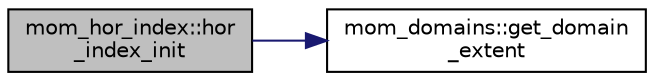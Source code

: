 digraph "mom_hor_index::hor_index_init"
{
 // INTERACTIVE_SVG=YES
 // LATEX_PDF_SIZE
  edge [fontname="Helvetica",fontsize="10",labelfontname="Helvetica",labelfontsize="10"];
  node [fontname="Helvetica",fontsize="10",shape=record];
  rankdir="LR";
  Node1 [label="mom_hor_index::hor\l_index_init",height=0.2,width=0.4,color="black", fillcolor="grey75", style="filled", fontcolor="black",tooltip="Sets various index values in a hor_index_type."];
  Node1 -> Node2 [color="midnightblue",fontsize="10",style="solid",fontname="Helvetica"];
  Node2 [label="mom_domains::get_domain\l_extent",height=0.2,width=0.4,color="black", fillcolor="white", style="filled",URL="$namespacemom__domains.html#a1f1063ac5a049926d4ad00b43752aee6",tooltip="Returns various data that has been stored in a MOM_domain_type."];
}
